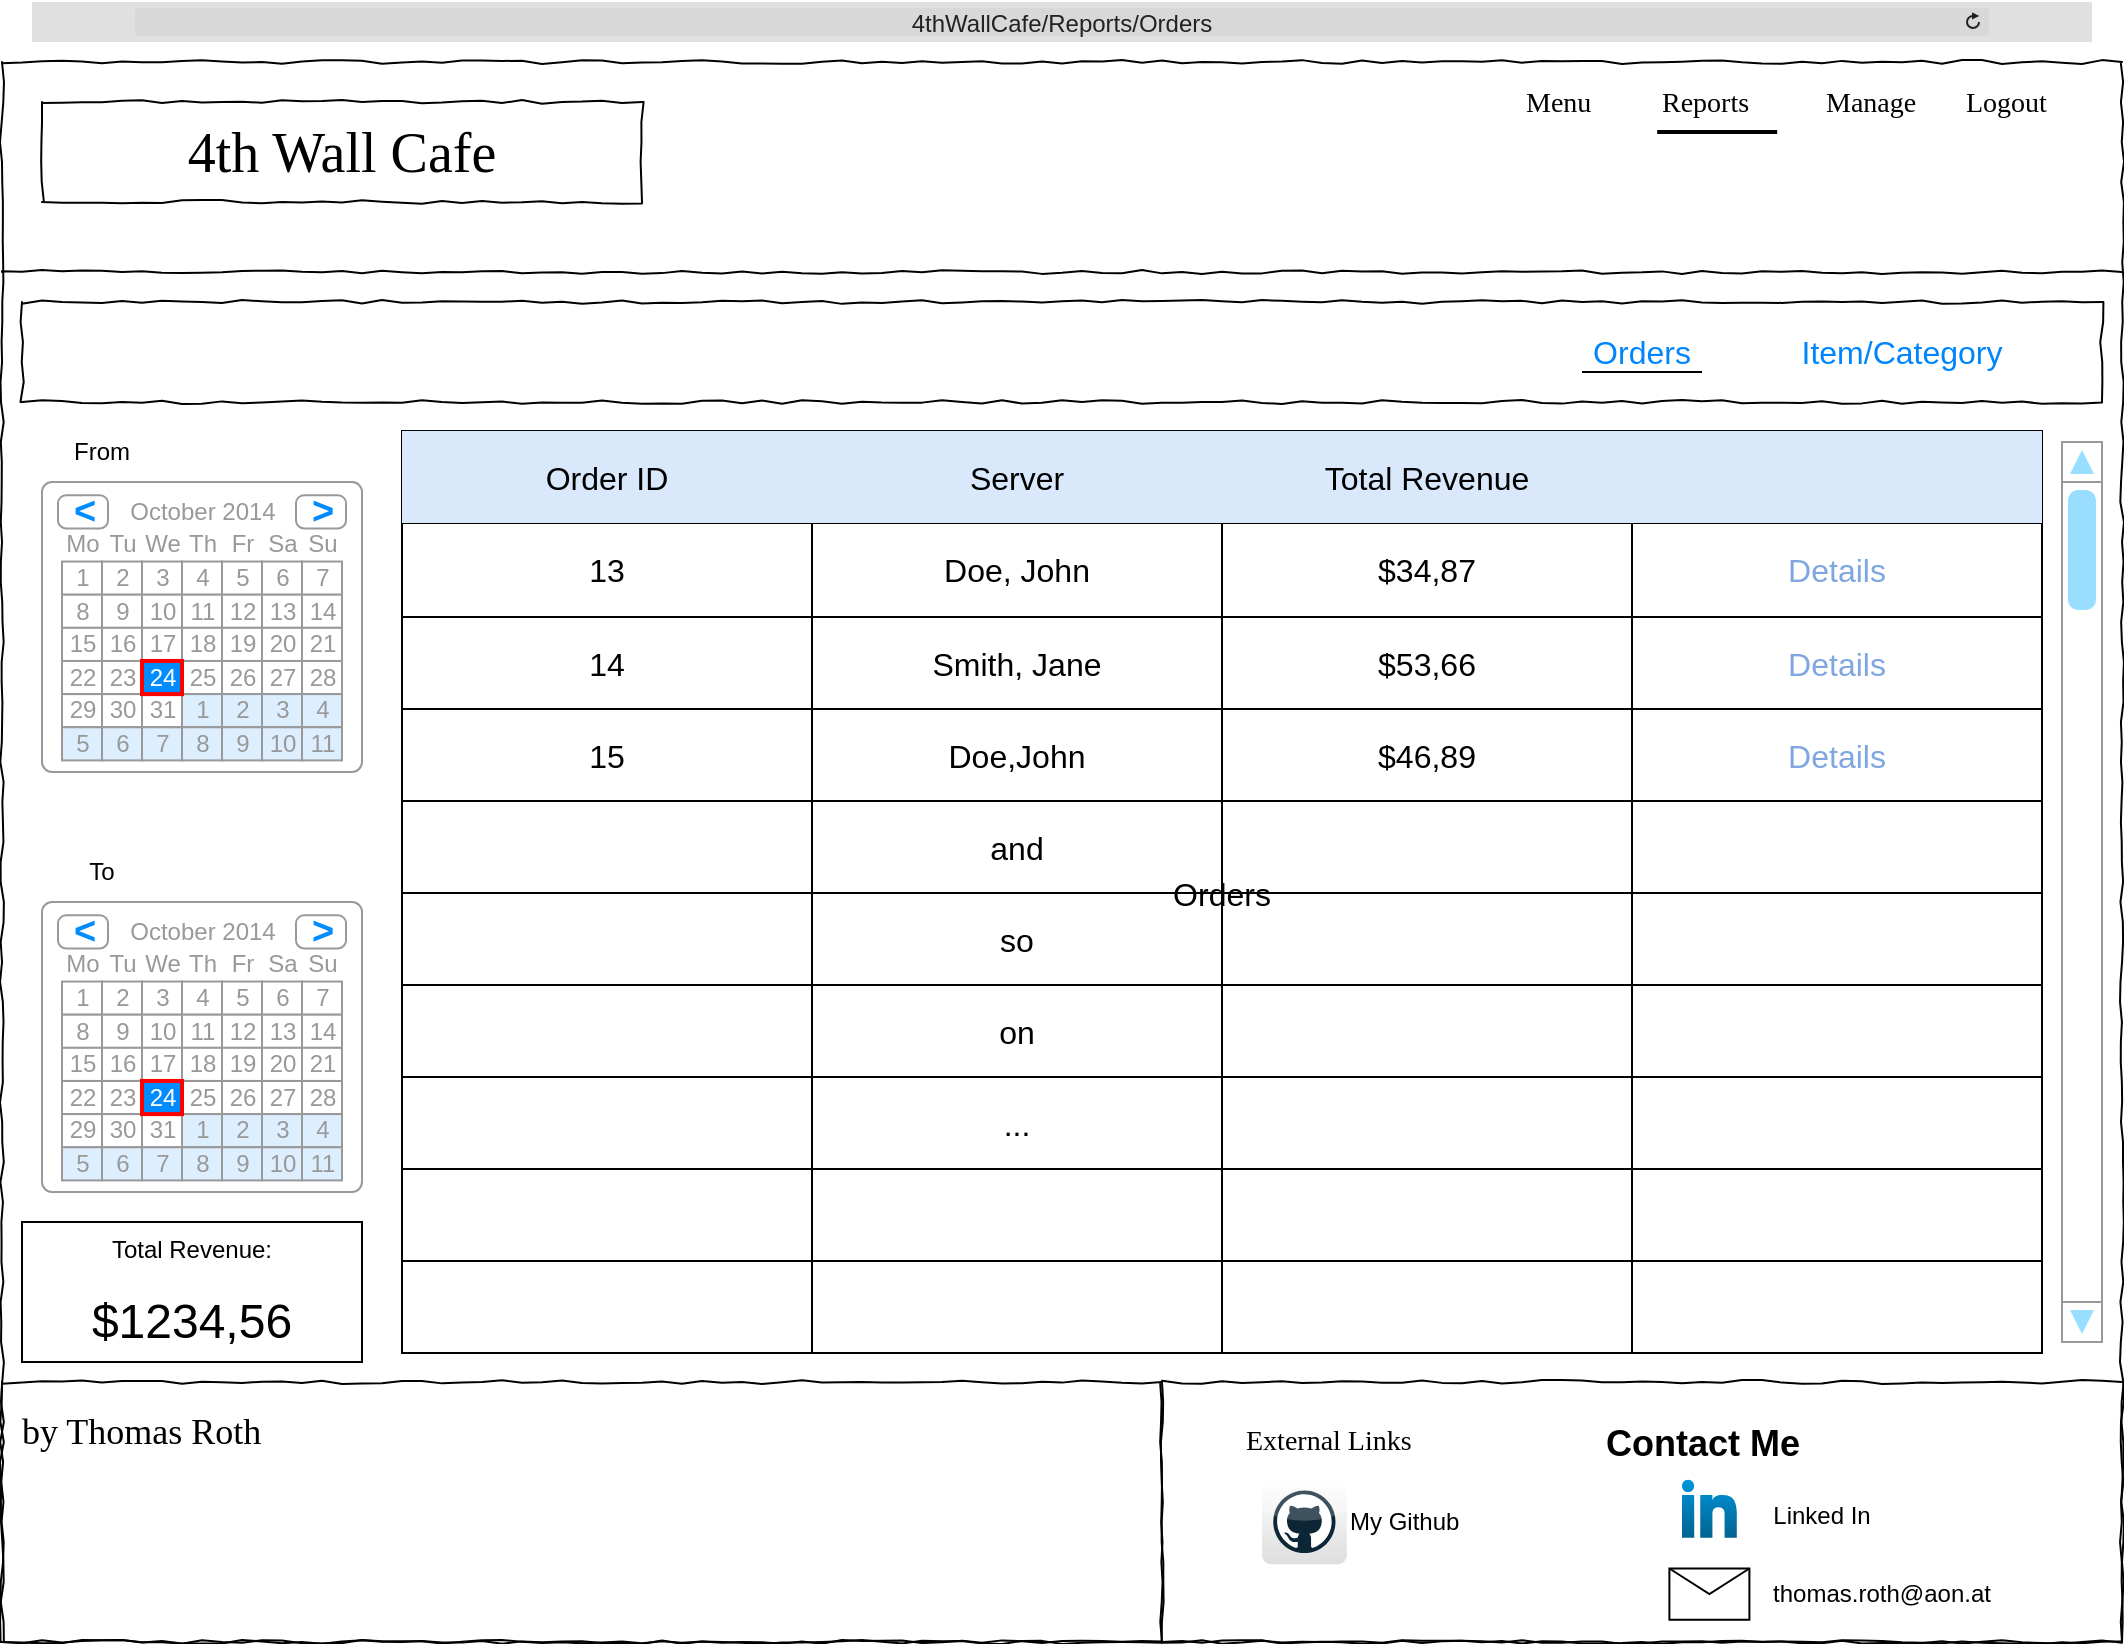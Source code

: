 <mxfile version="25.0.1">
  <diagram name="Page-1" id="03018318-947c-dd8e-b7a3-06fadd420f32">
    <mxGraphModel dx="2795" dy="1048" grid="1" gridSize="10" guides="1" tooltips="1" connect="1" arrows="1" fold="1" page="1" pageScale="1" pageWidth="1100" pageHeight="850" background="none" math="0" shadow="0">
      <root>
        <mxCell id="0" />
        <mxCell id="1" parent="0" />
        <mxCell id="677b7b8949515195-1" value="" style="whiteSpace=wrap;html=1;rounded=0;shadow=0;labelBackgroundColor=none;strokeColor=#000000;strokeWidth=1;fillColor=none;fontFamily=Verdana;fontSize=12;fontColor=#000000;align=center;comic=1;" parent="1" vertex="1">
          <mxGeometry x="20" y="40" width="1060" height="790" as="geometry" />
        </mxCell>
        <mxCell id="677b7b8949515195-2" value="4th Wall Cafe" style="whiteSpace=wrap;html=1;rounded=0;shadow=0;labelBackgroundColor=none;strokeWidth=1;fontFamily=Verdana;fontSize=28;align=center;comic=1;" parent="1" vertex="1">
          <mxGeometry x="40" y="60" width="300" height="50" as="geometry" />
        </mxCell>
        <mxCell id="677b7b8949515195-4" value="Menu" style="text;html=1;points=[];align=left;verticalAlign=top;spacingTop=-4;fontSize=14;fontFamily=Verdana" parent="1" vertex="1">
          <mxGeometry x="780" y="50" width="60" height="20" as="geometry" />
        </mxCell>
        <mxCell id="677b7b8949515195-5" value="Reports" style="text;html=1;points=[];align=left;verticalAlign=top;spacingTop=-4;fontSize=14;fontFamily=Verdana" parent="1" vertex="1">
          <mxGeometry x="847.6" y="50" width="60" height="20" as="geometry" />
        </mxCell>
        <mxCell id="677b7b8949515195-6" value="Manage" style="text;html=1;points=[];align=left;verticalAlign=top;spacingTop=-4;fontSize=14;fontFamily=Verdana" parent="1" vertex="1">
          <mxGeometry x="930" y="50" width="60" height="20" as="geometry" />
        </mxCell>
        <mxCell id="677b7b8949515195-7" value="Logout" style="text;html=1;points=[];align=left;verticalAlign=top;spacingTop=-4;fontSize=14;fontFamily=Verdana" parent="1" vertex="1">
          <mxGeometry x="1000" y="50" width="60" height="20" as="geometry" />
        </mxCell>
        <mxCell id="677b7b8949515195-9" value="" style="line;strokeWidth=1;html=1;rounded=0;shadow=0;labelBackgroundColor=none;fillColor=none;fontFamily=Verdana;fontSize=14;fontColor=#000000;align=center;comic=1;" parent="1" vertex="1">
          <mxGeometry x="20" y="140" width="1060" height="10" as="geometry" />
        </mxCell>
        <mxCell id="677b7b8949515195-10" value="" style="whiteSpace=wrap;html=1;rounded=0;shadow=0;labelBackgroundColor=none;strokeWidth=1;fillColor=none;fontFamily=Verdana;fontSize=12;align=center;comic=1;" parent="1" vertex="1">
          <mxGeometry x="30" y="160" width="1040" height="50" as="geometry" />
        </mxCell>
        <mxCell id="677b7b8949515195-15" value="&lt;div style=&quot;&quot;&gt;&lt;font style=&quot;font-size: 18px;&quot;&gt;by Thomas Roth&lt;/font&gt;&lt;/div&gt;" style="whiteSpace=wrap;html=1;rounded=0;shadow=0;labelBackgroundColor=none;strokeWidth=1;fillColor=none;fontFamily=Verdana;fontSize=12;align=left;verticalAlign=top;spacing=10;comic=1;" parent="1" vertex="1">
          <mxGeometry x="20" y="700" width="580" height="130" as="geometry" />
        </mxCell>
        <mxCell id="677b7b8949515195-26" value="" style="whiteSpace=wrap;html=1;rounded=0;shadow=0;labelBackgroundColor=none;strokeWidth=1;fillColor=none;fontFamily=Verdana;fontSize=12;align=center;comic=1;" parent="1" vertex="1">
          <mxGeometry x="600" y="700" width="480" height="130" as="geometry" />
        </mxCell>
        <mxCell id="677b7b8949515195-42" value="External Links" style="text;html=1;points=[];align=left;verticalAlign=top;spacingTop=-4;fontSize=14;fontFamily=Verdana" parent="1" vertex="1">
          <mxGeometry x="640" y="718.68" width="170" height="20" as="geometry" />
        </mxCell>
        <mxCell id="xNktOV-b6tnxYs5pCYwV-17" value="" style="dashed=0;outlineConnect=0;html=1;align=center;labelPosition=center;verticalLabelPosition=bottom;verticalAlign=top;shape=mxgraph.webicons.github;gradientColor=#DFDEDE" parent="1" vertex="1">
          <mxGeometry x="650" y="748.68" width="42.4" height="42.4" as="geometry" />
        </mxCell>
        <mxCell id="xNktOV-b6tnxYs5pCYwV-18" value="" style="dashed=0;outlineConnect=0;html=1;align=center;labelPosition=center;verticalLabelPosition=bottom;verticalAlign=top;shape=mxgraph.weblogos.linkedin;fillColor=#0095DB;gradientColor=#006391" parent="1" vertex="1">
          <mxGeometry x="860" y="748.91" width="27.4" height="28.93" as="geometry" />
        </mxCell>
        <mxCell id="xNktOV-b6tnxYs5pCYwV-19" value="My Github" style="text;html=1;align=left;verticalAlign=middle;whiteSpace=wrap;rounded=0;" parent="1" vertex="1">
          <mxGeometry x="692.4" y="754.88" width="60" height="30" as="geometry" />
        </mxCell>
        <mxCell id="xNktOV-b6tnxYs5pCYwV-20" value="&lt;font style=&quot;font-size: 18px;&quot;&gt;Contact Me&lt;/font&gt;" style="text;strokeColor=none;fillColor=none;html=1;fontSize=24;fontStyle=1;verticalAlign=middle;align=center;" parent="1" vertex="1">
          <mxGeometry x="820" y="708.91" width="100" height="40" as="geometry" />
        </mxCell>
        <mxCell id="xNktOV-b6tnxYs5pCYwV-22" value="" style="shape=message;html=1;html=1;outlineConnect=0;labelPosition=center;verticalLabelPosition=bottom;align=center;verticalAlign=top;" parent="1" vertex="1">
          <mxGeometry x="853.7" y="793.25" width="40" height="25.66" as="geometry" />
        </mxCell>
        <mxCell id="xNktOV-b6tnxYs5pCYwV-23" value="Linked In" style="text;html=1;align=center;verticalAlign=middle;whiteSpace=wrap;rounded=0;" parent="1" vertex="1">
          <mxGeometry x="900" y="752.17" width="60" height="30" as="geometry" />
        </mxCell>
        <mxCell id="xNktOV-b6tnxYs5pCYwV-24" value="thomas.roth@aon.at" style="text;html=1;align=center;verticalAlign=middle;whiteSpace=wrap;rounded=0;" parent="1" vertex="1">
          <mxGeometry x="930" y="791.08" width="60" height="30" as="geometry" />
        </mxCell>
        <mxCell id="z-67hpvK6l74vBA2kNS7-2" value="" style="line;strokeWidth=2;html=1;" parent="1" vertex="1">
          <mxGeometry x="847.6" y="70" width="60" height="10" as="geometry" />
        </mxCell>
        <mxCell id="Wy0h9nK7tvIYCn-riC21-1" value="" style="strokeWidth=1;shadow=0;dashed=0;align=center;html=1;shape=mxgraph.mockup.forms.rrect;rSize=5;strokeColor=#999999;fillColor=#ffffff;" parent="1" vertex="1">
          <mxGeometry x="40" y="250" width="160" height="145" as="geometry" />
        </mxCell>
        <mxCell id="Wy0h9nK7tvIYCn-riC21-2" value="October 2014" style="strokeWidth=1;shadow=0;dashed=0;align=center;html=1;shape=mxgraph.mockup.forms.anchor;fontColor=#999999;" parent="Wy0h9nK7tvIYCn-riC21-1" vertex="1">
          <mxGeometry x="30" y="6.629" width="100" height="16.571" as="geometry" />
        </mxCell>
        <mxCell id="Wy0h9nK7tvIYCn-riC21-3" value="&lt;" style="strokeWidth=1;shadow=0;dashed=0;align=center;html=1;shape=mxgraph.mockup.forms.rrect;rSize=4;strokeColor=#999999;fontColor=#008cff;fontSize=19;fontStyle=1;" parent="Wy0h9nK7tvIYCn-riC21-1" vertex="1">
          <mxGeometry x="8" y="6.629" width="25" height="16.571" as="geometry" />
        </mxCell>
        <mxCell id="Wy0h9nK7tvIYCn-riC21-4" value="&gt;" style="strokeWidth=1;shadow=0;dashed=0;align=center;html=1;shape=mxgraph.mockup.forms.rrect;rSize=4;strokeColor=#999999;fontColor=#008cff;fontSize=19;fontStyle=1;" parent="Wy0h9nK7tvIYCn-riC21-1" vertex="1">
          <mxGeometry x="127" y="6.629" width="25" height="16.571" as="geometry" />
        </mxCell>
        <mxCell id="Wy0h9nK7tvIYCn-riC21-5" value="Mo" style="strokeWidth=1;shadow=0;dashed=0;align=center;html=1;shape=mxgraph.mockup.forms.anchor;fontColor=#999999;" parent="Wy0h9nK7tvIYCn-riC21-1" vertex="1">
          <mxGeometry x="10" y="23.2" width="20" height="16.571" as="geometry" />
        </mxCell>
        <mxCell id="Wy0h9nK7tvIYCn-riC21-6" value="Tu" style="strokeWidth=1;shadow=0;dashed=0;align=center;html=1;shape=mxgraph.mockup.forms.anchor;fontColor=#999999;" parent="Wy0h9nK7tvIYCn-riC21-1" vertex="1">
          <mxGeometry x="30" y="23.2" width="20" height="16.571" as="geometry" />
        </mxCell>
        <mxCell id="Wy0h9nK7tvIYCn-riC21-7" value="We" style="strokeWidth=1;shadow=0;dashed=0;align=center;html=1;shape=mxgraph.mockup.forms.anchor;fontColor=#999999;" parent="Wy0h9nK7tvIYCn-riC21-1" vertex="1">
          <mxGeometry x="50" y="23.2" width="20" height="16.571" as="geometry" />
        </mxCell>
        <mxCell id="Wy0h9nK7tvIYCn-riC21-8" value="Th" style="strokeWidth=1;shadow=0;dashed=0;align=center;html=1;shape=mxgraph.mockup.forms.anchor;fontColor=#999999;" parent="Wy0h9nK7tvIYCn-riC21-1" vertex="1">
          <mxGeometry x="70" y="23.2" width="20" height="16.571" as="geometry" />
        </mxCell>
        <mxCell id="Wy0h9nK7tvIYCn-riC21-9" value="Fr" style="strokeWidth=1;shadow=0;dashed=0;align=center;html=1;shape=mxgraph.mockup.forms.anchor;fontColor=#999999;" parent="Wy0h9nK7tvIYCn-riC21-1" vertex="1">
          <mxGeometry x="90" y="23.2" width="20" height="16.571" as="geometry" />
        </mxCell>
        <mxCell id="Wy0h9nK7tvIYCn-riC21-10" value="Sa" style="strokeWidth=1;shadow=0;dashed=0;align=center;html=1;shape=mxgraph.mockup.forms.anchor;fontColor=#999999;" parent="Wy0h9nK7tvIYCn-riC21-1" vertex="1">
          <mxGeometry x="110" y="23.2" width="20" height="16.571" as="geometry" />
        </mxCell>
        <mxCell id="Wy0h9nK7tvIYCn-riC21-11" value="Su" style="strokeWidth=1;shadow=0;dashed=0;align=center;html=1;shape=mxgraph.mockup.forms.anchor;fontColor=#999999;" parent="Wy0h9nK7tvIYCn-riC21-1" vertex="1">
          <mxGeometry x="130" y="23.2" width="20" height="16.571" as="geometry" />
        </mxCell>
        <mxCell id="Wy0h9nK7tvIYCn-riC21-12" value="1" style="strokeWidth=1;shadow=0;dashed=0;align=center;html=1;shape=mxgraph.mockup.forms.rrect;rSize=0;strokeColor=#999999;fontColor=#999999;" parent="Wy0h9nK7tvIYCn-riC21-1" vertex="1">
          <mxGeometry x="10" y="39.771" width="20" height="16.571" as="geometry" />
        </mxCell>
        <mxCell id="Wy0h9nK7tvIYCn-riC21-13" value="2" style="strokeWidth=1;shadow=0;dashed=0;align=center;html=1;shape=mxgraph.mockup.forms.rrect;rSize=0;strokeColor=#999999;fontColor=#999999;" parent="Wy0h9nK7tvIYCn-riC21-1" vertex="1">
          <mxGeometry x="30" y="39.771" width="20" height="16.571" as="geometry" />
        </mxCell>
        <mxCell id="Wy0h9nK7tvIYCn-riC21-14" value="3" style="strokeWidth=1;shadow=0;dashed=0;align=center;html=1;shape=mxgraph.mockup.forms.rrect;rSize=0;strokeColor=#999999;fontColor=#999999;" parent="Wy0h9nK7tvIYCn-riC21-1" vertex="1">
          <mxGeometry x="50" y="39.771" width="20" height="16.571" as="geometry" />
        </mxCell>
        <mxCell id="Wy0h9nK7tvIYCn-riC21-15" value="4" style="strokeWidth=1;shadow=0;dashed=0;align=center;html=1;shape=mxgraph.mockup.forms.rrect;rSize=0;strokeColor=#999999;fontColor=#999999;" parent="Wy0h9nK7tvIYCn-riC21-1" vertex="1">
          <mxGeometry x="70" y="39.771" width="20" height="16.571" as="geometry" />
        </mxCell>
        <mxCell id="Wy0h9nK7tvIYCn-riC21-16" value="5" style="strokeWidth=1;shadow=0;dashed=0;align=center;html=1;shape=mxgraph.mockup.forms.rrect;rSize=0;strokeColor=#999999;fontColor=#999999;" parent="Wy0h9nK7tvIYCn-riC21-1" vertex="1">
          <mxGeometry x="90" y="39.771" width="20" height="16.571" as="geometry" />
        </mxCell>
        <mxCell id="Wy0h9nK7tvIYCn-riC21-17" value="6" style="strokeWidth=1;shadow=0;dashed=0;align=center;html=1;shape=mxgraph.mockup.forms.rrect;rSize=0;strokeColor=#999999;fontColor=#999999;" parent="Wy0h9nK7tvIYCn-riC21-1" vertex="1">
          <mxGeometry x="110" y="39.771" width="20" height="16.571" as="geometry" />
        </mxCell>
        <mxCell id="Wy0h9nK7tvIYCn-riC21-18" value="7" style="strokeWidth=1;shadow=0;dashed=0;align=center;html=1;shape=mxgraph.mockup.forms.rrect;rSize=0;strokeColor=#999999;fontColor=#999999;" parent="Wy0h9nK7tvIYCn-riC21-1" vertex="1">
          <mxGeometry x="130" y="39.771" width="20" height="16.571" as="geometry" />
        </mxCell>
        <mxCell id="Wy0h9nK7tvIYCn-riC21-19" value="8" style="strokeWidth=1;shadow=0;dashed=0;align=center;html=1;shape=mxgraph.mockup.forms.rrect;rSize=0;strokeColor=#999999;fontColor=#999999;" parent="Wy0h9nK7tvIYCn-riC21-1" vertex="1">
          <mxGeometry x="10" y="56.343" width="20" height="16.571" as="geometry" />
        </mxCell>
        <mxCell id="Wy0h9nK7tvIYCn-riC21-20" value="9" style="strokeWidth=1;shadow=0;dashed=0;align=center;html=1;shape=mxgraph.mockup.forms.rrect;rSize=0;strokeColor=#999999;fontColor=#999999;" parent="Wy0h9nK7tvIYCn-riC21-1" vertex="1">
          <mxGeometry x="30" y="56.343" width="20" height="16.571" as="geometry" />
        </mxCell>
        <mxCell id="Wy0h9nK7tvIYCn-riC21-21" value="10" style="strokeWidth=1;shadow=0;dashed=0;align=center;html=1;shape=mxgraph.mockup.forms.rrect;rSize=0;strokeColor=#999999;fontColor=#999999;" parent="Wy0h9nK7tvIYCn-riC21-1" vertex="1">
          <mxGeometry x="50" y="56.343" width="20" height="16.571" as="geometry" />
        </mxCell>
        <mxCell id="Wy0h9nK7tvIYCn-riC21-22" value="11" style="strokeWidth=1;shadow=0;dashed=0;align=center;html=1;shape=mxgraph.mockup.forms.rrect;rSize=0;strokeColor=#999999;fontColor=#999999;" parent="Wy0h9nK7tvIYCn-riC21-1" vertex="1">
          <mxGeometry x="70" y="56.343" width="20" height="16.571" as="geometry" />
        </mxCell>
        <mxCell id="Wy0h9nK7tvIYCn-riC21-23" value="12" style="strokeWidth=1;shadow=0;dashed=0;align=center;html=1;shape=mxgraph.mockup.forms.rrect;rSize=0;strokeColor=#999999;fontColor=#999999;" parent="Wy0h9nK7tvIYCn-riC21-1" vertex="1">
          <mxGeometry x="90" y="56.343" width="20" height="16.571" as="geometry" />
        </mxCell>
        <mxCell id="Wy0h9nK7tvIYCn-riC21-24" value="13" style="strokeWidth=1;shadow=0;dashed=0;align=center;html=1;shape=mxgraph.mockup.forms.rrect;rSize=0;strokeColor=#999999;fontColor=#999999;" parent="Wy0h9nK7tvIYCn-riC21-1" vertex="1">
          <mxGeometry x="110" y="56.343" width="20" height="16.571" as="geometry" />
        </mxCell>
        <mxCell id="Wy0h9nK7tvIYCn-riC21-25" value="14" style="strokeWidth=1;shadow=0;dashed=0;align=center;html=1;shape=mxgraph.mockup.forms.rrect;rSize=0;strokeColor=#999999;fontColor=#999999;" parent="Wy0h9nK7tvIYCn-riC21-1" vertex="1">
          <mxGeometry x="130" y="56.343" width="20" height="16.571" as="geometry" />
        </mxCell>
        <mxCell id="Wy0h9nK7tvIYCn-riC21-26" value="15" style="strokeWidth=1;shadow=0;dashed=0;align=center;html=1;shape=mxgraph.mockup.forms.rrect;rSize=0;strokeColor=#999999;fontColor=#999999;" parent="Wy0h9nK7tvIYCn-riC21-1" vertex="1">
          <mxGeometry x="10" y="72.914" width="20" height="16.571" as="geometry" />
        </mxCell>
        <mxCell id="Wy0h9nK7tvIYCn-riC21-27" value="16" style="strokeWidth=1;shadow=0;dashed=0;align=center;html=1;shape=mxgraph.mockup.forms.rrect;rSize=0;strokeColor=#999999;fontColor=#999999;" parent="Wy0h9nK7tvIYCn-riC21-1" vertex="1">
          <mxGeometry x="30" y="72.914" width="20" height="16.571" as="geometry" />
        </mxCell>
        <mxCell id="Wy0h9nK7tvIYCn-riC21-28" value="17" style="strokeWidth=1;shadow=0;dashed=0;align=center;html=1;shape=mxgraph.mockup.forms.rrect;rSize=0;strokeColor=#999999;fontColor=#999999;" parent="Wy0h9nK7tvIYCn-riC21-1" vertex="1">
          <mxGeometry x="50" y="72.914" width="20" height="16.571" as="geometry" />
        </mxCell>
        <mxCell id="Wy0h9nK7tvIYCn-riC21-29" value="18" style="strokeWidth=1;shadow=0;dashed=0;align=center;html=1;shape=mxgraph.mockup.forms.rrect;rSize=0;strokeColor=#999999;fontColor=#999999;" parent="Wy0h9nK7tvIYCn-riC21-1" vertex="1">
          <mxGeometry x="70" y="72.914" width="20" height="16.571" as="geometry" />
        </mxCell>
        <mxCell id="Wy0h9nK7tvIYCn-riC21-30" value="19" style="strokeWidth=1;shadow=0;dashed=0;align=center;html=1;shape=mxgraph.mockup.forms.rrect;rSize=0;strokeColor=#999999;fontColor=#999999;" parent="Wy0h9nK7tvIYCn-riC21-1" vertex="1">
          <mxGeometry x="90" y="72.914" width="20" height="16.571" as="geometry" />
        </mxCell>
        <mxCell id="Wy0h9nK7tvIYCn-riC21-31" value="20" style="strokeWidth=1;shadow=0;dashed=0;align=center;html=1;shape=mxgraph.mockup.forms.rrect;rSize=0;strokeColor=#999999;fontColor=#999999;" parent="Wy0h9nK7tvIYCn-riC21-1" vertex="1">
          <mxGeometry x="110" y="72.914" width="20" height="16.571" as="geometry" />
        </mxCell>
        <mxCell id="Wy0h9nK7tvIYCn-riC21-32" value="21" style="strokeWidth=1;shadow=0;dashed=0;align=center;html=1;shape=mxgraph.mockup.forms.rrect;rSize=0;strokeColor=#999999;fontColor=#999999;" parent="Wy0h9nK7tvIYCn-riC21-1" vertex="1">
          <mxGeometry x="130" y="72.914" width="20" height="16.571" as="geometry" />
        </mxCell>
        <mxCell id="Wy0h9nK7tvIYCn-riC21-33" value="22" style="strokeWidth=1;shadow=0;dashed=0;align=center;html=1;shape=mxgraph.mockup.forms.rrect;rSize=0;strokeColor=#999999;fontColor=#999999;" parent="Wy0h9nK7tvIYCn-riC21-1" vertex="1">
          <mxGeometry x="10" y="89.486" width="20" height="16.571" as="geometry" />
        </mxCell>
        <mxCell id="Wy0h9nK7tvIYCn-riC21-34" value="23" style="strokeWidth=1;shadow=0;dashed=0;align=center;html=1;shape=mxgraph.mockup.forms.rrect;rSize=0;strokeColor=#999999;fontColor=#999999;" parent="Wy0h9nK7tvIYCn-riC21-1" vertex="1">
          <mxGeometry x="30" y="89.486" width="20" height="16.571" as="geometry" />
        </mxCell>
        <mxCell id="Wy0h9nK7tvIYCn-riC21-35" value="25" style="strokeWidth=1;shadow=0;dashed=0;align=center;html=1;shape=mxgraph.mockup.forms.rrect;rSize=0;strokeColor=#999999;fontColor=#999999;" parent="Wy0h9nK7tvIYCn-riC21-1" vertex="1">
          <mxGeometry x="70" y="89.486" width="20" height="16.571" as="geometry" />
        </mxCell>
        <mxCell id="Wy0h9nK7tvIYCn-riC21-36" value="26" style="strokeWidth=1;shadow=0;dashed=0;align=center;html=1;shape=mxgraph.mockup.forms.rrect;rSize=0;strokeColor=#999999;fontColor=#999999;" parent="Wy0h9nK7tvIYCn-riC21-1" vertex="1">
          <mxGeometry x="90" y="89.486" width="20" height="16.571" as="geometry" />
        </mxCell>
        <mxCell id="Wy0h9nK7tvIYCn-riC21-37" value="27" style="strokeWidth=1;shadow=0;dashed=0;align=center;html=1;shape=mxgraph.mockup.forms.rrect;rSize=0;strokeColor=#999999;fontColor=#999999;" parent="Wy0h9nK7tvIYCn-riC21-1" vertex="1">
          <mxGeometry x="110" y="89.486" width="20" height="16.571" as="geometry" />
        </mxCell>
        <mxCell id="Wy0h9nK7tvIYCn-riC21-38" value="28" style="strokeWidth=1;shadow=0;dashed=0;align=center;html=1;shape=mxgraph.mockup.forms.rrect;rSize=0;strokeColor=#999999;fontColor=#999999;" parent="Wy0h9nK7tvIYCn-riC21-1" vertex="1">
          <mxGeometry x="130" y="89.486" width="20" height="16.571" as="geometry" />
        </mxCell>
        <mxCell id="Wy0h9nK7tvIYCn-riC21-39" value="29" style="strokeWidth=1;shadow=0;dashed=0;align=center;html=1;shape=mxgraph.mockup.forms.rrect;rSize=0;strokeColor=#999999;fontColor=#999999;" parent="Wy0h9nK7tvIYCn-riC21-1" vertex="1">
          <mxGeometry x="10" y="106.057" width="20" height="16.571" as="geometry" />
        </mxCell>
        <mxCell id="Wy0h9nK7tvIYCn-riC21-40" value="30" style="strokeWidth=1;shadow=0;dashed=0;align=center;html=1;shape=mxgraph.mockup.forms.rrect;rSize=0;strokeColor=#999999;fontColor=#999999;" parent="Wy0h9nK7tvIYCn-riC21-1" vertex="1">
          <mxGeometry x="30" y="106.057" width="20" height="16.571" as="geometry" />
        </mxCell>
        <mxCell id="Wy0h9nK7tvIYCn-riC21-41" value="31" style="strokeWidth=1;shadow=0;dashed=0;align=center;html=1;shape=mxgraph.mockup.forms.rrect;rSize=0;strokeColor=#999999;fontColor=#999999;" parent="Wy0h9nK7tvIYCn-riC21-1" vertex="1">
          <mxGeometry x="50" y="106.057" width="20" height="16.571" as="geometry" />
        </mxCell>
        <mxCell id="Wy0h9nK7tvIYCn-riC21-42" value="1" style="strokeWidth=1;shadow=0;dashed=0;align=center;html=1;shape=mxgraph.mockup.forms.rrect;rSize=0;strokeColor=#999999;fontColor=#999999;fillColor=#ddeeff;" parent="Wy0h9nK7tvIYCn-riC21-1" vertex="1">
          <mxGeometry x="70" y="106.057" width="20" height="16.571" as="geometry" />
        </mxCell>
        <mxCell id="Wy0h9nK7tvIYCn-riC21-43" value="2" style="strokeWidth=1;shadow=0;dashed=0;align=center;html=1;shape=mxgraph.mockup.forms.rrect;rSize=0;strokeColor=#999999;fontColor=#999999;fillColor=#ddeeff;" parent="Wy0h9nK7tvIYCn-riC21-1" vertex="1">
          <mxGeometry x="90" y="106.057" width="20" height="16.571" as="geometry" />
        </mxCell>
        <mxCell id="Wy0h9nK7tvIYCn-riC21-44" value="3" style="strokeWidth=1;shadow=0;dashed=0;align=center;html=1;shape=mxgraph.mockup.forms.rrect;rSize=0;strokeColor=#999999;fontColor=#999999;fillColor=#ddeeff;" parent="Wy0h9nK7tvIYCn-riC21-1" vertex="1">
          <mxGeometry x="110" y="106.057" width="20" height="16.571" as="geometry" />
        </mxCell>
        <mxCell id="Wy0h9nK7tvIYCn-riC21-45" value="4" style="strokeWidth=1;shadow=0;dashed=0;align=center;html=1;shape=mxgraph.mockup.forms.rrect;rSize=0;strokeColor=#999999;fontColor=#999999;fillColor=#ddeeff;" parent="Wy0h9nK7tvIYCn-riC21-1" vertex="1">
          <mxGeometry x="130" y="106.057" width="20" height="16.571" as="geometry" />
        </mxCell>
        <mxCell id="Wy0h9nK7tvIYCn-riC21-46" value="5" style="strokeWidth=1;shadow=0;dashed=0;align=center;html=1;shape=mxgraph.mockup.forms.rrect;rSize=0;strokeColor=#999999;fontColor=#999999;fillColor=#ddeeff;" parent="Wy0h9nK7tvIYCn-riC21-1" vertex="1">
          <mxGeometry x="10" y="122.629" width="20" height="16.571" as="geometry" />
        </mxCell>
        <mxCell id="Wy0h9nK7tvIYCn-riC21-47" value="6" style="strokeWidth=1;shadow=0;dashed=0;align=center;html=1;shape=mxgraph.mockup.forms.rrect;rSize=0;strokeColor=#999999;fontColor=#999999;fillColor=#ddeeff;" parent="Wy0h9nK7tvIYCn-riC21-1" vertex="1">
          <mxGeometry x="30" y="122.629" width="20" height="16.571" as="geometry" />
        </mxCell>
        <mxCell id="Wy0h9nK7tvIYCn-riC21-48" value="7" style="strokeWidth=1;shadow=0;dashed=0;align=center;html=1;shape=mxgraph.mockup.forms.rrect;rSize=0;strokeColor=#999999;fontColor=#999999;fillColor=#ddeeff;" parent="Wy0h9nK7tvIYCn-riC21-1" vertex="1">
          <mxGeometry x="50" y="122.629" width="20" height="16.571" as="geometry" />
        </mxCell>
        <mxCell id="Wy0h9nK7tvIYCn-riC21-49" value="8" style="strokeWidth=1;shadow=0;dashed=0;align=center;html=1;shape=mxgraph.mockup.forms.rrect;rSize=0;strokeColor=#999999;fontColor=#999999;fillColor=#ddeeff;" parent="Wy0h9nK7tvIYCn-riC21-1" vertex="1">
          <mxGeometry x="70" y="122.629" width="20" height="16.571" as="geometry" />
        </mxCell>
        <mxCell id="Wy0h9nK7tvIYCn-riC21-50" value="9" style="strokeWidth=1;shadow=0;dashed=0;align=center;html=1;shape=mxgraph.mockup.forms.rrect;rSize=0;strokeColor=#999999;fontColor=#999999;fillColor=#ddeeff;" parent="Wy0h9nK7tvIYCn-riC21-1" vertex="1">
          <mxGeometry x="90" y="122.629" width="20" height="16.571" as="geometry" />
        </mxCell>
        <mxCell id="Wy0h9nK7tvIYCn-riC21-51" value="10" style="strokeWidth=1;shadow=0;dashed=0;align=center;html=1;shape=mxgraph.mockup.forms.rrect;rSize=0;strokeColor=#999999;fontColor=#999999;fillColor=#ddeeff;" parent="Wy0h9nK7tvIYCn-riC21-1" vertex="1">
          <mxGeometry x="110" y="122.629" width="20" height="16.571" as="geometry" />
        </mxCell>
        <mxCell id="Wy0h9nK7tvIYCn-riC21-52" value="11" style="strokeWidth=1;shadow=0;dashed=0;align=center;html=1;shape=mxgraph.mockup.forms.rrect;rSize=0;strokeColor=#999999;fontColor=#999999;fillColor=#ddeeff;" parent="Wy0h9nK7tvIYCn-riC21-1" vertex="1">
          <mxGeometry x="130" y="122.629" width="20" height="16.571" as="geometry" />
        </mxCell>
        <mxCell id="Wy0h9nK7tvIYCn-riC21-53" value="24" style="strokeWidth=1;shadow=0;dashed=0;align=center;html=1;shape=mxgraph.mockup.forms.rrect;rSize=0;strokeColor=#ff0000;fontColor=#ffffff;strokeWidth=2;fillColor=#008cff;" parent="Wy0h9nK7tvIYCn-riC21-1" vertex="1">
          <mxGeometry x="50" y="89.486" width="20" height="16.571" as="geometry" />
        </mxCell>
        <mxCell id="Wy0h9nK7tvIYCn-riC21-54" value="Orders" style="shape=table;startSize=0;container=1;collapsible=0;childLayout=tableLayout;strokeColor=default;fontSize=16;" parent="1" vertex="1">
          <mxGeometry x="220" y="224.5" width="820" height="461" as="geometry" />
        </mxCell>
        <mxCell id="Wy0h9nK7tvIYCn-riC21-55" value="" style="shape=tableRow;horizontal=0;startSize=0;swimlaneHead=0;swimlaneBody=0;strokeColor=inherit;top=0;left=0;bottom=0;right=0;collapsible=0;dropTarget=0;fillColor=none;points=[[0,0.5],[1,0.5]];portConstraint=eastwest;fontSize=16;" parent="Wy0h9nK7tvIYCn-riC21-54" vertex="1">
          <mxGeometry width="820" height="46" as="geometry" />
        </mxCell>
        <mxCell id="Wy0h9nK7tvIYCn-riC21-56" value="Order ID" style="shape=partialRectangle;html=1;whiteSpace=wrap;connectable=0;strokeColor=#6c8ebf;overflow=hidden;fillColor=#dae8fc;top=0;left=0;bottom=0;right=0;pointerEvents=1;fontSize=16;" parent="Wy0h9nK7tvIYCn-riC21-55" vertex="1">
          <mxGeometry width="205" height="46" as="geometry">
            <mxRectangle width="205" height="46" as="alternateBounds" />
          </mxGeometry>
        </mxCell>
        <mxCell id="Wy0h9nK7tvIYCn-riC21-57" value="Server" style="shape=partialRectangle;html=1;whiteSpace=wrap;connectable=0;strokeColor=#6c8ebf;overflow=hidden;fillColor=#dae8fc;top=0;left=0;bottom=0;right=0;pointerEvents=1;fontSize=16;" parent="Wy0h9nK7tvIYCn-riC21-55" vertex="1">
          <mxGeometry x="205" width="205" height="46" as="geometry">
            <mxRectangle width="205" height="46" as="alternateBounds" />
          </mxGeometry>
        </mxCell>
        <mxCell id="Wy0h9nK7tvIYCn-riC21-58" value="Total Revenue" style="shape=partialRectangle;html=1;whiteSpace=wrap;connectable=0;strokeColor=#6c8ebf;overflow=hidden;fillColor=#dae8fc;top=0;left=0;bottom=0;right=0;pointerEvents=1;fontSize=16;" parent="Wy0h9nK7tvIYCn-riC21-55" vertex="1">
          <mxGeometry x="410" width="205" height="46" as="geometry">
            <mxRectangle width="205" height="46" as="alternateBounds" />
          </mxGeometry>
        </mxCell>
        <mxCell id="Wy0h9nK7tvIYCn-riC21-67" style="shape=partialRectangle;html=1;whiteSpace=wrap;connectable=0;strokeColor=#6c8ebf;overflow=hidden;fillColor=#dae8fc;top=0;left=0;bottom=0;right=0;pointerEvents=1;fontSize=16;" parent="Wy0h9nK7tvIYCn-riC21-55" vertex="1">
          <mxGeometry x="615" width="205" height="46" as="geometry">
            <mxRectangle width="205" height="46" as="alternateBounds" />
          </mxGeometry>
        </mxCell>
        <mxCell id="Wy0h9nK7tvIYCn-riC21-59" value="" style="shape=tableRow;horizontal=0;startSize=0;swimlaneHead=0;swimlaneBody=0;strokeColor=inherit;top=0;left=0;bottom=0;right=0;collapsible=0;dropTarget=0;fillColor=none;points=[[0,0.5],[1,0.5]];portConstraint=eastwest;fontSize=16;" parent="Wy0h9nK7tvIYCn-riC21-54" vertex="1">
          <mxGeometry y="46" width="820" height="47" as="geometry" />
        </mxCell>
        <mxCell id="Wy0h9nK7tvIYCn-riC21-60" value="13" style="shape=partialRectangle;html=1;whiteSpace=wrap;connectable=0;strokeColor=inherit;overflow=hidden;fillColor=none;top=0;left=0;bottom=0;right=0;pointerEvents=1;fontSize=16;" parent="Wy0h9nK7tvIYCn-riC21-59" vertex="1">
          <mxGeometry width="205" height="47" as="geometry">
            <mxRectangle width="205" height="47" as="alternateBounds" />
          </mxGeometry>
        </mxCell>
        <mxCell id="Wy0h9nK7tvIYCn-riC21-61" value="Doe, John" style="shape=partialRectangle;html=1;whiteSpace=wrap;connectable=0;strokeColor=inherit;overflow=hidden;fillColor=none;top=0;left=0;bottom=0;right=0;pointerEvents=1;fontSize=16;" parent="Wy0h9nK7tvIYCn-riC21-59" vertex="1">
          <mxGeometry x="205" width="205" height="47" as="geometry">
            <mxRectangle width="205" height="47" as="alternateBounds" />
          </mxGeometry>
        </mxCell>
        <mxCell id="Wy0h9nK7tvIYCn-riC21-62" value="$34,87" style="shape=partialRectangle;html=1;whiteSpace=wrap;connectable=0;strokeColor=inherit;overflow=hidden;fillColor=none;top=0;left=0;bottom=0;right=0;pointerEvents=1;fontSize=16;" parent="Wy0h9nK7tvIYCn-riC21-59" vertex="1">
          <mxGeometry x="410" width="205" height="47" as="geometry">
            <mxRectangle width="205" height="47" as="alternateBounds" />
          </mxGeometry>
        </mxCell>
        <mxCell id="Wy0h9nK7tvIYCn-riC21-68" value="&lt;font color=&quot;#7ea6e0&quot;&gt;Details&lt;/font&gt;" style="shape=partialRectangle;html=1;whiteSpace=wrap;connectable=0;strokeColor=inherit;overflow=hidden;fillColor=none;top=0;left=0;bottom=0;right=0;pointerEvents=1;fontSize=16;" parent="Wy0h9nK7tvIYCn-riC21-59" vertex="1">
          <mxGeometry x="615" width="205" height="47" as="geometry">
            <mxRectangle width="205" height="47" as="alternateBounds" />
          </mxGeometry>
        </mxCell>
        <mxCell id="Wy0h9nK7tvIYCn-riC21-63" value="" style="shape=tableRow;horizontal=0;startSize=0;swimlaneHead=0;swimlaneBody=0;strokeColor=inherit;top=0;left=0;bottom=0;right=0;collapsible=0;dropTarget=0;fillColor=none;points=[[0,0.5],[1,0.5]];portConstraint=eastwest;fontSize=16;" parent="Wy0h9nK7tvIYCn-riC21-54" vertex="1">
          <mxGeometry y="93" width="820" height="46" as="geometry" />
        </mxCell>
        <mxCell id="Wy0h9nK7tvIYCn-riC21-64" value="14" style="shape=partialRectangle;html=1;whiteSpace=wrap;connectable=0;strokeColor=inherit;overflow=hidden;fillColor=none;top=0;left=0;bottom=0;right=0;pointerEvents=1;fontSize=16;" parent="Wy0h9nK7tvIYCn-riC21-63" vertex="1">
          <mxGeometry width="205" height="46" as="geometry">
            <mxRectangle width="205" height="46" as="alternateBounds" />
          </mxGeometry>
        </mxCell>
        <mxCell id="Wy0h9nK7tvIYCn-riC21-65" value="Smith, Jane" style="shape=partialRectangle;html=1;whiteSpace=wrap;connectable=0;strokeColor=inherit;overflow=hidden;fillColor=none;top=0;left=0;bottom=0;right=0;pointerEvents=1;fontSize=16;" parent="Wy0h9nK7tvIYCn-riC21-63" vertex="1">
          <mxGeometry x="205" width="205" height="46" as="geometry">
            <mxRectangle width="205" height="46" as="alternateBounds" />
          </mxGeometry>
        </mxCell>
        <mxCell id="Wy0h9nK7tvIYCn-riC21-66" value="$53,66" style="shape=partialRectangle;html=1;whiteSpace=wrap;connectable=0;strokeColor=inherit;overflow=hidden;fillColor=none;top=0;left=0;bottom=0;right=0;pointerEvents=1;fontSize=16;" parent="Wy0h9nK7tvIYCn-riC21-63" vertex="1">
          <mxGeometry x="410" width="205" height="46" as="geometry">
            <mxRectangle width="205" height="46" as="alternateBounds" />
          </mxGeometry>
        </mxCell>
        <mxCell id="Wy0h9nK7tvIYCn-riC21-69" value="&lt;font color=&quot;#7ea6e0&quot;&gt;Details&lt;/font&gt;" style="shape=partialRectangle;html=1;whiteSpace=wrap;connectable=0;strokeColor=inherit;overflow=hidden;fillColor=none;top=0;left=0;bottom=0;right=0;pointerEvents=1;fontSize=16;" parent="Wy0h9nK7tvIYCn-riC21-63" vertex="1">
          <mxGeometry x="615" width="205" height="46" as="geometry">
            <mxRectangle width="205" height="46" as="alternateBounds" />
          </mxGeometry>
        </mxCell>
        <mxCell id="Wy0h9nK7tvIYCn-riC21-70" style="shape=tableRow;horizontal=0;startSize=0;swimlaneHead=0;swimlaneBody=0;strokeColor=inherit;top=0;left=0;bottom=0;right=0;collapsible=0;dropTarget=0;fillColor=none;points=[[0,0.5],[1,0.5]];portConstraint=eastwest;fontSize=16;" parent="Wy0h9nK7tvIYCn-riC21-54" vertex="1">
          <mxGeometry y="139" width="820" height="46" as="geometry" />
        </mxCell>
        <mxCell id="Wy0h9nK7tvIYCn-riC21-71" value="15" style="shape=partialRectangle;html=1;whiteSpace=wrap;connectable=0;strokeColor=inherit;overflow=hidden;fillColor=none;top=0;left=0;bottom=0;right=0;pointerEvents=1;fontSize=16;" parent="Wy0h9nK7tvIYCn-riC21-70" vertex="1">
          <mxGeometry width="205" height="46" as="geometry">
            <mxRectangle width="205" height="46" as="alternateBounds" />
          </mxGeometry>
        </mxCell>
        <mxCell id="Wy0h9nK7tvIYCn-riC21-72" value="Doe,John" style="shape=partialRectangle;html=1;whiteSpace=wrap;connectable=0;strokeColor=inherit;overflow=hidden;fillColor=none;top=0;left=0;bottom=0;right=0;pointerEvents=1;fontSize=16;" parent="Wy0h9nK7tvIYCn-riC21-70" vertex="1">
          <mxGeometry x="205" width="205" height="46" as="geometry">
            <mxRectangle width="205" height="46" as="alternateBounds" />
          </mxGeometry>
        </mxCell>
        <mxCell id="Wy0h9nK7tvIYCn-riC21-73" value="$46,89" style="shape=partialRectangle;html=1;whiteSpace=wrap;connectable=0;strokeColor=inherit;overflow=hidden;fillColor=none;top=0;left=0;bottom=0;right=0;pointerEvents=1;fontSize=16;" parent="Wy0h9nK7tvIYCn-riC21-70" vertex="1">
          <mxGeometry x="410" width="205" height="46" as="geometry">
            <mxRectangle width="205" height="46" as="alternateBounds" />
          </mxGeometry>
        </mxCell>
        <mxCell id="Wy0h9nK7tvIYCn-riC21-74" value="&lt;font color=&quot;#7ea6e0&quot;&gt;Details&lt;/font&gt;" style="shape=partialRectangle;html=1;whiteSpace=wrap;connectable=0;strokeColor=inherit;overflow=hidden;fillColor=none;top=0;left=0;bottom=0;right=0;pointerEvents=1;fontSize=16;" parent="Wy0h9nK7tvIYCn-riC21-70" vertex="1">
          <mxGeometry x="615" width="205" height="46" as="geometry">
            <mxRectangle width="205" height="46" as="alternateBounds" />
          </mxGeometry>
        </mxCell>
        <mxCell id="Wy0h9nK7tvIYCn-riC21-75" style="shape=tableRow;horizontal=0;startSize=0;swimlaneHead=0;swimlaneBody=0;strokeColor=inherit;top=0;left=0;bottom=0;right=0;collapsible=0;dropTarget=0;fillColor=none;points=[[0,0.5],[1,0.5]];portConstraint=eastwest;fontSize=16;" parent="Wy0h9nK7tvIYCn-riC21-54" vertex="1">
          <mxGeometry y="185" width="820" height="46" as="geometry" />
        </mxCell>
        <mxCell id="Wy0h9nK7tvIYCn-riC21-76" style="shape=partialRectangle;html=1;whiteSpace=wrap;connectable=0;strokeColor=inherit;overflow=hidden;fillColor=none;top=0;left=0;bottom=0;right=0;pointerEvents=1;fontSize=16;" parent="Wy0h9nK7tvIYCn-riC21-75" vertex="1">
          <mxGeometry width="205" height="46" as="geometry">
            <mxRectangle width="205" height="46" as="alternateBounds" />
          </mxGeometry>
        </mxCell>
        <mxCell id="Wy0h9nK7tvIYCn-riC21-77" value="and" style="shape=partialRectangle;html=1;whiteSpace=wrap;connectable=0;strokeColor=inherit;overflow=hidden;fillColor=none;top=0;left=0;bottom=0;right=0;pointerEvents=1;fontSize=16;" parent="Wy0h9nK7tvIYCn-riC21-75" vertex="1">
          <mxGeometry x="205" width="205" height="46" as="geometry">
            <mxRectangle width="205" height="46" as="alternateBounds" />
          </mxGeometry>
        </mxCell>
        <mxCell id="Wy0h9nK7tvIYCn-riC21-78" style="shape=partialRectangle;html=1;whiteSpace=wrap;connectable=0;strokeColor=inherit;overflow=hidden;fillColor=none;top=0;left=0;bottom=0;right=0;pointerEvents=1;fontSize=16;" parent="Wy0h9nK7tvIYCn-riC21-75" vertex="1">
          <mxGeometry x="410" width="205" height="46" as="geometry">
            <mxRectangle width="205" height="46" as="alternateBounds" />
          </mxGeometry>
        </mxCell>
        <mxCell id="Wy0h9nK7tvIYCn-riC21-79" style="shape=partialRectangle;html=1;whiteSpace=wrap;connectable=0;strokeColor=inherit;overflow=hidden;fillColor=none;top=0;left=0;bottom=0;right=0;pointerEvents=1;fontSize=16;" parent="Wy0h9nK7tvIYCn-riC21-75" vertex="1">
          <mxGeometry x="615" width="205" height="46" as="geometry">
            <mxRectangle width="205" height="46" as="alternateBounds" />
          </mxGeometry>
        </mxCell>
        <mxCell id="Wy0h9nK7tvIYCn-riC21-80" style="shape=tableRow;horizontal=0;startSize=0;swimlaneHead=0;swimlaneBody=0;strokeColor=inherit;top=0;left=0;bottom=0;right=0;collapsible=0;dropTarget=0;fillColor=none;points=[[0,0.5],[1,0.5]];portConstraint=eastwest;fontSize=16;" parent="Wy0h9nK7tvIYCn-riC21-54" vertex="1">
          <mxGeometry y="231" width="820" height="46" as="geometry" />
        </mxCell>
        <mxCell id="Wy0h9nK7tvIYCn-riC21-81" style="shape=partialRectangle;html=1;whiteSpace=wrap;connectable=0;strokeColor=inherit;overflow=hidden;fillColor=none;top=0;left=0;bottom=0;right=0;pointerEvents=1;fontSize=16;" parent="Wy0h9nK7tvIYCn-riC21-80" vertex="1">
          <mxGeometry width="205" height="46" as="geometry">
            <mxRectangle width="205" height="46" as="alternateBounds" />
          </mxGeometry>
        </mxCell>
        <mxCell id="Wy0h9nK7tvIYCn-riC21-82" value="so" style="shape=partialRectangle;html=1;whiteSpace=wrap;connectable=0;strokeColor=inherit;overflow=hidden;fillColor=none;top=0;left=0;bottom=0;right=0;pointerEvents=1;fontSize=16;" parent="Wy0h9nK7tvIYCn-riC21-80" vertex="1">
          <mxGeometry x="205" width="205" height="46" as="geometry">
            <mxRectangle width="205" height="46" as="alternateBounds" />
          </mxGeometry>
        </mxCell>
        <mxCell id="Wy0h9nK7tvIYCn-riC21-83" style="shape=partialRectangle;html=1;whiteSpace=wrap;connectable=0;strokeColor=inherit;overflow=hidden;fillColor=none;top=0;left=0;bottom=0;right=0;pointerEvents=1;fontSize=16;" parent="Wy0h9nK7tvIYCn-riC21-80" vertex="1">
          <mxGeometry x="410" width="205" height="46" as="geometry">
            <mxRectangle width="205" height="46" as="alternateBounds" />
          </mxGeometry>
        </mxCell>
        <mxCell id="Wy0h9nK7tvIYCn-riC21-84" style="shape=partialRectangle;html=1;whiteSpace=wrap;connectable=0;strokeColor=inherit;overflow=hidden;fillColor=none;top=0;left=0;bottom=0;right=0;pointerEvents=1;fontSize=16;" parent="Wy0h9nK7tvIYCn-riC21-80" vertex="1">
          <mxGeometry x="615" width="205" height="46" as="geometry">
            <mxRectangle width="205" height="46" as="alternateBounds" />
          </mxGeometry>
        </mxCell>
        <mxCell id="Wy0h9nK7tvIYCn-riC21-85" style="shape=tableRow;horizontal=0;startSize=0;swimlaneHead=0;swimlaneBody=0;strokeColor=inherit;top=0;left=0;bottom=0;right=0;collapsible=0;dropTarget=0;fillColor=none;points=[[0,0.5],[1,0.5]];portConstraint=eastwest;fontSize=16;" parent="Wy0h9nK7tvIYCn-riC21-54" vertex="1">
          <mxGeometry y="277" width="820" height="46" as="geometry" />
        </mxCell>
        <mxCell id="Wy0h9nK7tvIYCn-riC21-86" style="shape=partialRectangle;html=1;whiteSpace=wrap;connectable=0;strokeColor=inherit;overflow=hidden;fillColor=none;top=0;left=0;bottom=0;right=0;pointerEvents=1;fontSize=16;" parent="Wy0h9nK7tvIYCn-riC21-85" vertex="1">
          <mxGeometry width="205" height="46" as="geometry">
            <mxRectangle width="205" height="46" as="alternateBounds" />
          </mxGeometry>
        </mxCell>
        <mxCell id="Wy0h9nK7tvIYCn-riC21-87" value="on" style="shape=partialRectangle;html=1;whiteSpace=wrap;connectable=0;strokeColor=inherit;overflow=hidden;fillColor=none;top=0;left=0;bottom=0;right=0;pointerEvents=1;fontSize=16;" parent="Wy0h9nK7tvIYCn-riC21-85" vertex="1">
          <mxGeometry x="205" width="205" height="46" as="geometry">
            <mxRectangle width="205" height="46" as="alternateBounds" />
          </mxGeometry>
        </mxCell>
        <mxCell id="Wy0h9nK7tvIYCn-riC21-88" style="shape=partialRectangle;html=1;whiteSpace=wrap;connectable=0;strokeColor=inherit;overflow=hidden;fillColor=none;top=0;left=0;bottom=0;right=0;pointerEvents=1;fontSize=16;" parent="Wy0h9nK7tvIYCn-riC21-85" vertex="1">
          <mxGeometry x="410" width="205" height="46" as="geometry">
            <mxRectangle width="205" height="46" as="alternateBounds" />
          </mxGeometry>
        </mxCell>
        <mxCell id="Wy0h9nK7tvIYCn-riC21-89" style="shape=partialRectangle;html=1;whiteSpace=wrap;connectable=0;strokeColor=inherit;overflow=hidden;fillColor=none;top=0;left=0;bottom=0;right=0;pointerEvents=1;fontSize=16;" parent="Wy0h9nK7tvIYCn-riC21-85" vertex="1">
          <mxGeometry x="615" width="205" height="46" as="geometry">
            <mxRectangle width="205" height="46" as="alternateBounds" />
          </mxGeometry>
        </mxCell>
        <mxCell id="Wy0h9nK7tvIYCn-riC21-90" style="shape=tableRow;horizontal=0;startSize=0;swimlaneHead=0;swimlaneBody=0;strokeColor=inherit;top=0;left=0;bottom=0;right=0;collapsible=0;dropTarget=0;fillColor=none;points=[[0,0.5],[1,0.5]];portConstraint=eastwest;fontSize=16;" parent="Wy0h9nK7tvIYCn-riC21-54" vertex="1">
          <mxGeometry y="323" width="820" height="46" as="geometry" />
        </mxCell>
        <mxCell id="Wy0h9nK7tvIYCn-riC21-91" style="shape=partialRectangle;html=1;whiteSpace=wrap;connectable=0;strokeColor=inherit;overflow=hidden;fillColor=none;top=0;left=0;bottom=0;right=0;pointerEvents=1;fontSize=16;" parent="Wy0h9nK7tvIYCn-riC21-90" vertex="1">
          <mxGeometry width="205" height="46" as="geometry">
            <mxRectangle width="205" height="46" as="alternateBounds" />
          </mxGeometry>
        </mxCell>
        <mxCell id="Wy0h9nK7tvIYCn-riC21-92" value="..." style="shape=partialRectangle;html=1;whiteSpace=wrap;connectable=0;strokeColor=inherit;overflow=hidden;fillColor=none;top=0;left=0;bottom=0;right=0;pointerEvents=1;fontSize=16;" parent="Wy0h9nK7tvIYCn-riC21-90" vertex="1">
          <mxGeometry x="205" width="205" height="46" as="geometry">
            <mxRectangle width="205" height="46" as="alternateBounds" />
          </mxGeometry>
        </mxCell>
        <mxCell id="Wy0h9nK7tvIYCn-riC21-93" style="shape=partialRectangle;html=1;whiteSpace=wrap;connectable=0;strokeColor=inherit;overflow=hidden;fillColor=none;top=0;left=0;bottom=0;right=0;pointerEvents=1;fontSize=16;" parent="Wy0h9nK7tvIYCn-riC21-90" vertex="1">
          <mxGeometry x="410" width="205" height="46" as="geometry">
            <mxRectangle width="205" height="46" as="alternateBounds" />
          </mxGeometry>
        </mxCell>
        <mxCell id="Wy0h9nK7tvIYCn-riC21-94" style="shape=partialRectangle;html=1;whiteSpace=wrap;connectable=0;strokeColor=inherit;overflow=hidden;fillColor=none;top=0;left=0;bottom=0;right=0;pointerEvents=1;fontSize=16;" parent="Wy0h9nK7tvIYCn-riC21-90" vertex="1">
          <mxGeometry x="615" width="205" height="46" as="geometry">
            <mxRectangle width="205" height="46" as="alternateBounds" />
          </mxGeometry>
        </mxCell>
        <mxCell id="Wy0h9nK7tvIYCn-riC21-95" style="shape=tableRow;horizontal=0;startSize=0;swimlaneHead=0;swimlaneBody=0;strokeColor=inherit;top=0;left=0;bottom=0;right=0;collapsible=0;dropTarget=0;fillColor=none;points=[[0,0.5],[1,0.5]];portConstraint=eastwest;fontSize=16;" parent="Wy0h9nK7tvIYCn-riC21-54" vertex="1">
          <mxGeometry y="369" width="820" height="46" as="geometry" />
        </mxCell>
        <mxCell id="Wy0h9nK7tvIYCn-riC21-96" style="shape=partialRectangle;html=1;whiteSpace=wrap;connectable=0;strokeColor=inherit;overflow=hidden;fillColor=none;top=0;left=0;bottom=0;right=0;pointerEvents=1;fontSize=16;" parent="Wy0h9nK7tvIYCn-riC21-95" vertex="1">
          <mxGeometry width="205" height="46" as="geometry">
            <mxRectangle width="205" height="46" as="alternateBounds" />
          </mxGeometry>
        </mxCell>
        <mxCell id="Wy0h9nK7tvIYCn-riC21-97" style="shape=partialRectangle;html=1;whiteSpace=wrap;connectable=0;strokeColor=inherit;overflow=hidden;fillColor=none;top=0;left=0;bottom=0;right=0;pointerEvents=1;fontSize=16;" parent="Wy0h9nK7tvIYCn-riC21-95" vertex="1">
          <mxGeometry x="205" width="205" height="46" as="geometry">
            <mxRectangle width="205" height="46" as="alternateBounds" />
          </mxGeometry>
        </mxCell>
        <mxCell id="Wy0h9nK7tvIYCn-riC21-98" style="shape=partialRectangle;html=1;whiteSpace=wrap;connectable=0;strokeColor=inherit;overflow=hidden;fillColor=none;top=0;left=0;bottom=0;right=0;pointerEvents=1;fontSize=16;" parent="Wy0h9nK7tvIYCn-riC21-95" vertex="1">
          <mxGeometry x="410" width="205" height="46" as="geometry">
            <mxRectangle width="205" height="46" as="alternateBounds" />
          </mxGeometry>
        </mxCell>
        <mxCell id="Wy0h9nK7tvIYCn-riC21-99" style="shape=partialRectangle;html=1;whiteSpace=wrap;connectable=0;strokeColor=inherit;overflow=hidden;fillColor=none;top=0;left=0;bottom=0;right=0;pointerEvents=1;fontSize=16;" parent="Wy0h9nK7tvIYCn-riC21-95" vertex="1">
          <mxGeometry x="615" width="205" height="46" as="geometry">
            <mxRectangle width="205" height="46" as="alternateBounds" />
          </mxGeometry>
        </mxCell>
        <mxCell id="Wy0h9nK7tvIYCn-riC21-100" style="shape=tableRow;horizontal=0;startSize=0;swimlaneHead=0;swimlaneBody=0;strokeColor=inherit;top=0;left=0;bottom=0;right=0;collapsible=0;dropTarget=0;fillColor=none;points=[[0,0.5],[1,0.5]];portConstraint=eastwest;fontSize=16;" parent="Wy0h9nK7tvIYCn-riC21-54" vertex="1">
          <mxGeometry y="415" width="820" height="46" as="geometry" />
        </mxCell>
        <mxCell id="Wy0h9nK7tvIYCn-riC21-101" style="shape=partialRectangle;html=1;whiteSpace=wrap;connectable=0;strokeColor=inherit;overflow=hidden;fillColor=none;top=0;left=0;bottom=0;right=0;pointerEvents=1;fontSize=16;" parent="Wy0h9nK7tvIYCn-riC21-100" vertex="1">
          <mxGeometry width="205" height="46" as="geometry">
            <mxRectangle width="205" height="46" as="alternateBounds" />
          </mxGeometry>
        </mxCell>
        <mxCell id="Wy0h9nK7tvIYCn-riC21-102" style="shape=partialRectangle;html=1;whiteSpace=wrap;connectable=0;strokeColor=inherit;overflow=hidden;fillColor=none;top=0;left=0;bottom=0;right=0;pointerEvents=1;fontSize=16;" parent="Wy0h9nK7tvIYCn-riC21-100" vertex="1">
          <mxGeometry x="205" width="205" height="46" as="geometry">
            <mxRectangle width="205" height="46" as="alternateBounds" />
          </mxGeometry>
        </mxCell>
        <mxCell id="Wy0h9nK7tvIYCn-riC21-103" style="shape=partialRectangle;html=1;whiteSpace=wrap;connectable=0;strokeColor=inherit;overflow=hidden;fillColor=none;top=0;left=0;bottom=0;right=0;pointerEvents=1;fontSize=16;" parent="Wy0h9nK7tvIYCn-riC21-100" vertex="1">
          <mxGeometry x="410" width="205" height="46" as="geometry">
            <mxRectangle width="205" height="46" as="alternateBounds" />
          </mxGeometry>
        </mxCell>
        <mxCell id="Wy0h9nK7tvIYCn-riC21-104" style="shape=partialRectangle;html=1;whiteSpace=wrap;connectable=0;strokeColor=inherit;overflow=hidden;fillColor=none;top=0;left=0;bottom=0;right=0;pointerEvents=1;fontSize=16;" parent="Wy0h9nK7tvIYCn-riC21-100" vertex="1">
          <mxGeometry x="615" width="205" height="46" as="geometry">
            <mxRectangle width="205" height="46" as="alternateBounds" />
          </mxGeometry>
        </mxCell>
        <mxCell id="Wy0h9nK7tvIYCn-riC21-105" value="" style="verticalLabelPosition=bottom;shadow=0;dashed=0;align=center;html=1;verticalAlign=top;strokeWidth=1;shape=mxgraph.mockup.navigation.scrollBar;strokeColor=#999999;barPos=98.857;fillColor2=#99ddff;strokeColor2=none;direction=north;" parent="1" vertex="1">
          <mxGeometry x="1050" y="230" width="20" height="450" as="geometry" />
        </mxCell>
        <mxCell id="Wy0h9nK7tvIYCn-riC21-108" value="Total Revenue:&lt;div&gt;&lt;br&gt;&lt;/div&gt;&lt;div&gt;&lt;font style=&quot;font-size: 24px;&quot;&gt;$1234,56&lt;/font&gt;&lt;/div&gt;" style="rounded=0;whiteSpace=wrap;html=1;" parent="1" vertex="1">
          <mxGeometry x="30" y="620" width="170" height="70" as="geometry" />
        </mxCell>
        <mxCell id="HEE8X-NlxO-QjpKQm_0w-2" value="" style="strokeWidth=1;shadow=0;dashed=0;align=center;html=1;shape=mxgraph.mockup.forms.rrect;rSize=5;strokeColor=#999999;fillColor=#ffffff;" vertex="1" parent="1">
          <mxGeometry x="40" y="460" width="160" height="145" as="geometry" />
        </mxCell>
        <mxCell id="HEE8X-NlxO-QjpKQm_0w-3" value="October 2014" style="strokeWidth=1;shadow=0;dashed=0;align=center;html=1;shape=mxgraph.mockup.forms.anchor;fontColor=#999999;" vertex="1" parent="HEE8X-NlxO-QjpKQm_0w-2">
          <mxGeometry x="30" y="6.629" width="100" height="16.571" as="geometry" />
        </mxCell>
        <mxCell id="HEE8X-NlxO-QjpKQm_0w-4" value="&lt;" style="strokeWidth=1;shadow=0;dashed=0;align=center;html=1;shape=mxgraph.mockup.forms.rrect;rSize=4;strokeColor=#999999;fontColor=#008cff;fontSize=19;fontStyle=1;" vertex="1" parent="HEE8X-NlxO-QjpKQm_0w-2">
          <mxGeometry x="8" y="6.629" width="25" height="16.571" as="geometry" />
        </mxCell>
        <mxCell id="HEE8X-NlxO-QjpKQm_0w-5" value="&gt;" style="strokeWidth=1;shadow=0;dashed=0;align=center;html=1;shape=mxgraph.mockup.forms.rrect;rSize=4;strokeColor=#999999;fontColor=#008cff;fontSize=19;fontStyle=1;" vertex="1" parent="HEE8X-NlxO-QjpKQm_0w-2">
          <mxGeometry x="127" y="6.629" width="25" height="16.571" as="geometry" />
        </mxCell>
        <mxCell id="HEE8X-NlxO-QjpKQm_0w-6" value="Mo" style="strokeWidth=1;shadow=0;dashed=0;align=center;html=1;shape=mxgraph.mockup.forms.anchor;fontColor=#999999;" vertex="1" parent="HEE8X-NlxO-QjpKQm_0w-2">
          <mxGeometry x="10" y="23.2" width="20" height="16.571" as="geometry" />
        </mxCell>
        <mxCell id="HEE8X-NlxO-QjpKQm_0w-7" value="Tu" style="strokeWidth=1;shadow=0;dashed=0;align=center;html=1;shape=mxgraph.mockup.forms.anchor;fontColor=#999999;" vertex="1" parent="HEE8X-NlxO-QjpKQm_0w-2">
          <mxGeometry x="30" y="23.2" width="20" height="16.571" as="geometry" />
        </mxCell>
        <mxCell id="HEE8X-NlxO-QjpKQm_0w-8" value="We" style="strokeWidth=1;shadow=0;dashed=0;align=center;html=1;shape=mxgraph.mockup.forms.anchor;fontColor=#999999;" vertex="1" parent="HEE8X-NlxO-QjpKQm_0w-2">
          <mxGeometry x="50" y="23.2" width="20" height="16.571" as="geometry" />
        </mxCell>
        <mxCell id="HEE8X-NlxO-QjpKQm_0w-9" value="Th" style="strokeWidth=1;shadow=0;dashed=0;align=center;html=1;shape=mxgraph.mockup.forms.anchor;fontColor=#999999;" vertex="1" parent="HEE8X-NlxO-QjpKQm_0w-2">
          <mxGeometry x="70" y="23.2" width="20" height="16.571" as="geometry" />
        </mxCell>
        <mxCell id="HEE8X-NlxO-QjpKQm_0w-10" value="Fr" style="strokeWidth=1;shadow=0;dashed=0;align=center;html=1;shape=mxgraph.mockup.forms.anchor;fontColor=#999999;" vertex="1" parent="HEE8X-NlxO-QjpKQm_0w-2">
          <mxGeometry x="90" y="23.2" width="20" height="16.571" as="geometry" />
        </mxCell>
        <mxCell id="HEE8X-NlxO-QjpKQm_0w-11" value="Sa" style="strokeWidth=1;shadow=0;dashed=0;align=center;html=1;shape=mxgraph.mockup.forms.anchor;fontColor=#999999;" vertex="1" parent="HEE8X-NlxO-QjpKQm_0w-2">
          <mxGeometry x="110" y="23.2" width="20" height="16.571" as="geometry" />
        </mxCell>
        <mxCell id="HEE8X-NlxO-QjpKQm_0w-12" value="Su" style="strokeWidth=1;shadow=0;dashed=0;align=center;html=1;shape=mxgraph.mockup.forms.anchor;fontColor=#999999;" vertex="1" parent="HEE8X-NlxO-QjpKQm_0w-2">
          <mxGeometry x="130" y="23.2" width="20" height="16.571" as="geometry" />
        </mxCell>
        <mxCell id="HEE8X-NlxO-QjpKQm_0w-13" value="1" style="strokeWidth=1;shadow=0;dashed=0;align=center;html=1;shape=mxgraph.mockup.forms.rrect;rSize=0;strokeColor=#999999;fontColor=#999999;" vertex="1" parent="HEE8X-NlxO-QjpKQm_0w-2">
          <mxGeometry x="10" y="39.771" width="20" height="16.571" as="geometry" />
        </mxCell>
        <mxCell id="HEE8X-NlxO-QjpKQm_0w-14" value="2" style="strokeWidth=1;shadow=0;dashed=0;align=center;html=1;shape=mxgraph.mockup.forms.rrect;rSize=0;strokeColor=#999999;fontColor=#999999;" vertex="1" parent="HEE8X-NlxO-QjpKQm_0w-2">
          <mxGeometry x="30" y="39.771" width="20" height="16.571" as="geometry" />
        </mxCell>
        <mxCell id="HEE8X-NlxO-QjpKQm_0w-15" value="3" style="strokeWidth=1;shadow=0;dashed=0;align=center;html=1;shape=mxgraph.mockup.forms.rrect;rSize=0;strokeColor=#999999;fontColor=#999999;" vertex="1" parent="HEE8X-NlxO-QjpKQm_0w-2">
          <mxGeometry x="50" y="39.771" width="20" height="16.571" as="geometry" />
        </mxCell>
        <mxCell id="HEE8X-NlxO-QjpKQm_0w-16" value="4" style="strokeWidth=1;shadow=0;dashed=0;align=center;html=1;shape=mxgraph.mockup.forms.rrect;rSize=0;strokeColor=#999999;fontColor=#999999;" vertex="1" parent="HEE8X-NlxO-QjpKQm_0w-2">
          <mxGeometry x="70" y="39.771" width="20" height="16.571" as="geometry" />
        </mxCell>
        <mxCell id="HEE8X-NlxO-QjpKQm_0w-17" value="5" style="strokeWidth=1;shadow=0;dashed=0;align=center;html=1;shape=mxgraph.mockup.forms.rrect;rSize=0;strokeColor=#999999;fontColor=#999999;" vertex="1" parent="HEE8X-NlxO-QjpKQm_0w-2">
          <mxGeometry x="90" y="39.771" width="20" height="16.571" as="geometry" />
        </mxCell>
        <mxCell id="HEE8X-NlxO-QjpKQm_0w-18" value="6" style="strokeWidth=1;shadow=0;dashed=0;align=center;html=1;shape=mxgraph.mockup.forms.rrect;rSize=0;strokeColor=#999999;fontColor=#999999;" vertex="1" parent="HEE8X-NlxO-QjpKQm_0w-2">
          <mxGeometry x="110" y="39.771" width="20" height="16.571" as="geometry" />
        </mxCell>
        <mxCell id="HEE8X-NlxO-QjpKQm_0w-19" value="7" style="strokeWidth=1;shadow=0;dashed=0;align=center;html=1;shape=mxgraph.mockup.forms.rrect;rSize=0;strokeColor=#999999;fontColor=#999999;" vertex="1" parent="HEE8X-NlxO-QjpKQm_0w-2">
          <mxGeometry x="130" y="39.771" width="20" height="16.571" as="geometry" />
        </mxCell>
        <mxCell id="HEE8X-NlxO-QjpKQm_0w-20" value="8" style="strokeWidth=1;shadow=0;dashed=0;align=center;html=1;shape=mxgraph.mockup.forms.rrect;rSize=0;strokeColor=#999999;fontColor=#999999;" vertex="1" parent="HEE8X-NlxO-QjpKQm_0w-2">
          <mxGeometry x="10" y="56.343" width="20" height="16.571" as="geometry" />
        </mxCell>
        <mxCell id="HEE8X-NlxO-QjpKQm_0w-21" value="9" style="strokeWidth=1;shadow=0;dashed=0;align=center;html=1;shape=mxgraph.mockup.forms.rrect;rSize=0;strokeColor=#999999;fontColor=#999999;" vertex="1" parent="HEE8X-NlxO-QjpKQm_0w-2">
          <mxGeometry x="30" y="56.343" width="20" height="16.571" as="geometry" />
        </mxCell>
        <mxCell id="HEE8X-NlxO-QjpKQm_0w-22" value="10" style="strokeWidth=1;shadow=0;dashed=0;align=center;html=1;shape=mxgraph.mockup.forms.rrect;rSize=0;strokeColor=#999999;fontColor=#999999;" vertex="1" parent="HEE8X-NlxO-QjpKQm_0w-2">
          <mxGeometry x="50" y="56.343" width="20" height="16.571" as="geometry" />
        </mxCell>
        <mxCell id="HEE8X-NlxO-QjpKQm_0w-23" value="11" style="strokeWidth=1;shadow=0;dashed=0;align=center;html=1;shape=mxgraph.mockup.forms.rrect;rSize=0;strokeColor=#999999;fontColor=#999999;" vertex="1" parent="HEE8X-NlxO-QjpKQm_0w-2">
          <mxGeometry x="70" y="56.343" width="20" height="16.571" as="geometry" />
        </mxCell>
        <mxCell id="HEE8X-NlxO-QjpKQm_0w-24" value="12" style="strokeWidth=1;shadow=0;dashed=0;align=center;html=1;shape=mxgraph.mockup.forms.rrect;rSize=0;strokeColor=#999999;fontColor=#999999;" vertex="1" parent="HEE8X-NlxO-QjpKQm_0w-2">
          <mxGeometry x="90" y="56.343" width="20" height="16.571" as="geometry" />
        </mxCell>
        <mxCell id="HEE8X-NlxO-QjpKQm_0w-25" value="13" style="strokeWidth=1;shadow=0;dashed=0;align=center;html=1;shape=mxgraph.mockup.forms.rrect;rSize=0;strokeColor=#999999;fontColor=#999999;" vertex="1" parent="HEE8X-NlxO-QjpKQm_0w-2">
          <mxGeometry x="110" y="56.343" width="20" height="16.571" as="geometry" />
        </mxCell>
        <mxCell id="HEE8X-NlxO-QjpKQm_0w-26" value="14" style="strokeWidth=1;shadow=0;dashed=0;align=center;html=1;shape=mxgraph.mockup.forms.rrect;rSize=0;strokeColor=#999999;fontColor=#999999;" vertex="1" parent="HEE8X-NlxO-QjpKQm_0w-2">
          <mxGeometry x="130" y="56.343" width="20" height="16.571" as="geometry" />
        </mxCell>
        <mxCell id="HEE8X-NlxO-QjpKQm_0w-27" value="15" style="strokeWidth=1;shadow=0;dashed=0;align=center;html=1;shape=mxgraph.mockup.forms.rrect;rSize=0;strokeColor=#999999;fontColor=#999999;" vertex="1" parent="HEE8X-NlxO-QjpKQm_0w-2">
          <mxGeometry x="10" y="72.914" width="20" height="16.571" as="geometry" />
        </mxCell>
        <mxCell id="HEE8X-NlxO-QjpKQm_0w-28" value="16" style="strokeWidth=1;shadow=0;dashed=0;align=center;html=1;shape=mxgraph.mockup.forms.rrect;rSize=0;strokeColor=#999999;fontColor=#999999;" vertex="1" parent="HEE8X-NlxO-QjpKQm_0w-2">
          <mxGeometry x="30" y="72.914" width="20" height="16.571" as="geometry" />
        </mxCell>
        <mxCell id="HEE8X-NlxO-QjpKQm_0w-29" value="17" style="strokeWidth=1;shadow=0;dashed=0;align=center;html=1;shape=mxgraph.mockup.forms.rrect;rSize=0;strokeColor=#999999;fontColor=#999999;" vertex="1" parent="HEE8X-NlxO-QjpKQm_0w-2">
          <mxGeometry x="50" y="72.914" width="20" height="16.571" as="geometry" />
        </mxCell>
        <mxCell id="HEE8X-NlxO-QjpKQm_0w-30" value="18" style="strokeWidth=1;shadow=0;dashed=0;align=center;html=1;shape=mxgraph.mockup.forms.rrect;rSize=0;strokeColor=#999999;fontColor=#999999;" vertex="1" parent="HEE8X-NlxO-QjpKQm_0w-2">
          <mxGeometry x="70" y="72.914" width="20" height="16.571" as="geometry" />
        </mxCell>
        <mxCell id="HEE8X-NlxO-QjpKQm_0w-31" value="19" style="strokeWidth=1;shadow=0;dashed=0;align=center;html=1;shape=mxgraph.mockup.forms.rrect;rSize=0;strokeColor=#999999;fontColor=#999999;" vertex="1" parent="HEE8X-NlxO-QjpKQm_0w-2">
          <mxGeometry x="90" y="72.914" width="20" height="16.571" as="geometry" />
        </mxCell>
        <mxCell id="HEE8X-NlxO-QjpKQm_0w-32" value="20" style="strokeWidth=1;shadow=0;dashed=0;align=center;html=1;shape=mxgraph.mockup.forms.rrect;rSize=0;strokeColor=#999999;fontColor=#999999;" vertex="1" parent="HEE8X-NlxO-QjpKQm_0w-2">
          <mxGeometry x="110" y="72.914" width="20" height="16.571" as="geometry" />
        </mxCell>
        <mxCell id="HEE8X-NlxO-QjpKQm_0w-33" value="21" style="strokeWidth=1;shadow=0;dashed=0;align=center;html=1;shape=mxgraph.mockup.forms.rrect;rSize=0;strokeColor=#999999;fontColor=#999999;" vertex="1" parent="HEE8X-NlxO-QjpKQm_0w-2">
          <mxGeometry x="130" y="72.914" width="20" height="16.571" as="geometry" />
        </mxCell>
        <mxCell id="HEE8X-NlxO-QjpKQm_0w-34" value="22" style="strokeWidth=1;shadow=0;dashed=0;align=center;html=1;shape=mxgraph.mockup.forms.rrect;rSize=0;strokeColor=#999999;fontColor=#999999;" vertex="1" parent="HEE8X-NlxO-QjpKQm_0w-2">
          <mxGeometry x="10" y="89.486" width="20" height="16.571" as="geometry" />
        </mxCell>
        <mxCell id="HEE8X-NlxO-QjpKQm_0w-35" value="23" style="strokeWidth=1;shadow=0;dashed=0;align=center;html=1;shape=mxgraph.mockup.forms.rrect;rSize=0;strokeColor=#999999;fontColor=#999999;" vertex="1" parent="HEE8X-NlxO-QjpKQm_0w-2">
          <mxGeometry x="30" y="89.486" width="20" height="16.571" as="geometry" />
        </mxCell>
        <mxCell id="HEE8X-NlxO-QjpKQm_0w-36" value="25" style="strokeWidth=1;shadow=0;dashed=0;align=center;html=1;shape=mxgraph.mockup.forms.rrect;rSize=0;strokeColor=#999999;fontColor=#999999;" vertex="1" parent="HEE8X-NlxO-QjpKQm_0w-2">
          <mxGeometry x="70" y="89.486" width="20" height="16.571" as="geometry" />
        </mxCell>
        <mxCell id="HEE8X-NlxO-QjpKQm_0w-37" value="26" style="strokeWidth=1;shadow=0;dashed=0;align=center;html=1;shape=mxgraph.mockup.forms.rrect;rSize=0;strokeColor=#999999;fontColor=#999999;" vertex="1" parent="HEE8X-NlxO-QjpKQm_0w-2">
          <mxGeometry x="90" y="89.486" width="20" height="16.571" as="geometry" />
        </mxCell>
        <mxCell id="HEE8X-NlxO-QjpKQm_0w-38" value="27" style="strokeWidth=1;shadow=0;dashed=0;align=center;html=1;shape=mxgraph.mockup.forms.rrect;rSize=0;strokeColor=#999999;fontColor=#999999;" vertex="1" parent="HEE8X-NlxO-QjpKQm_0w-2">
          <mxGeometry x="110" y="89.486" width="20" height="16.571" as="geometry" />
        </mxCell>
        <mxCell id="HEE8X-NlxO-QjpKQm_0w-39" value="28" style="strokeWidth=1;shadow=0;dashed=0;align=center;html=1;shape=mxgraph.mockup.forms.rrect;rSize=0;strokeColor=#999999;fontColor=#999999;" vertex="1" parent="HEE8X-NlxO-QjpKQm_0w-2">
          <mxGeometry x="130" y="89.486" width="20" height="16.571" as="geometry" />
        </mxCell>
        <mxCell id="HEE8X-NlxO-QjpKQm_0w-40" value="29" style="strokeWidth=1;shadow=0;dashed=0;align=center;html=1;shape=mxgraph.mockup.forms.rrect;rSize=0;strokeColor=#999999;fontColor=#999999;" vertex="1" parent="HEE8X-NlxO-QjpKQm_0w-2">
          <mxGeometry x="10" y="106.057" width="20" height="16.571" as="geometry" />
        </mxCell>
        <mxCell id="HEE8X-NlxO-QjpKQm_0w-41" value="30" style="strokeWidth=1;shadow=0;dashed=0;align=center;html=1;shape=mxgraph.mockup.forms.rrect;rSize=0;strokeColor=#999999;fontColor=#999999;" vertex="1" parent="HEE8X-NlxO-QjpKQm_0w-2">
          <mxGeometry x="30" y="106.057" width="20" height="16.571" as="geometry" />
        </mxCell>
        <mxCell id="HEE8X-NlxO-QjpKQm_0w-42" value="31" style="strokeWidth=1;shadow=0;dashed=0;align=center;html=1;shape=mxgraph.mockup.forms.rrect;rSize=0;strokeColor=#999999;fontColor=#999999;" vertex="1" parent="HEE8X-NlxO-QjpKQm_0w-2">
          <mxGeometry x="50" y="106.057" width="20" height="16.571" as="geometry" />
        </mxCell>
        <mxCell id="HEE8X-NlxO-QjpKQm_0w-43" value="1" style="strokeWidth=1;shadow=0;dashed=0;align=center;html=1;shape=mxgraph.mockup.forms.rrect;rSize=0;strokeColor=#999999;fontColor=#999999;fillColor=#ddeeff;" vertex="1" parent="HEE8X-NlxO-QjpKQm_0w-2">
          <mxGeometry x="70" y="106.057" width="20" height="16.571" as="geometry" />
        </mxCell>
        <mxCell id="HEE8X-NlxO-QjpKQm_0w-44" value="2" style="strokeWidth=1;shadow=0;dashed=0;align=center;html=1;shape=mxgraph.mockup.forms.rrect;rSize=0;strokeColor=#999999;fontColor=#999999;fillColor=#ddeeff;" vertex="1" parent="HEE8X-NlxO-QjpKQm_0w-2">
          <mxGeometry x="90" y="106.057" width="20" height="16.571" as="geometry" />
        </mxCell>
        <mxCell id="HEE8X-NlxO-QjpKQm_0w-45" value="3" style="strokeWidth=1;shadow=0;dashed=0;align=center;html=1;shape=mxgraph.mockup.forms.rrect;rSize=0;strokeColor=#999999;fontColor=#999999;fillColor=#ddeeff;" vertex="1" parent="HEE8X-NlxO-QjpKQm_0w-2">
          <mxGeometry x="110" y="106.057" width="20" height="16.571" as="geometry" />
        </mxCell>
        <mxCell id="HEE8X-NlxO-QjpKQm_0w-46" value="4" style="strokeWidth=1;shadow=0;dashed=0;align=center;html=1;shape=mxgraph.mockup.forms.rrect;rSize=0;strokeColor=#999999;fontColor=#999999;fillColor=#ddeeff;" vertex="1" parent="HEE8X-NlxO-QjpKQm_0w-2">
          <mxGeometry x="130" y="106.057" width="20" height="16.571" as="geometry" />
        </mxCell>
        <mxCell id="HEE8X-NlxO-QjpKQm_0w-47" value="5" style="strokeWidth=1;shadow=0;dashed=0;align=center;html=1;shape=mxgraph.mockup.forms.rrect;rSize=0;strokeColor=#999999;fontColor=#999999;fillColor=#ddeeff;" vertex="1" parent="HEE8X-NlxO-QjpKQm_0w-2">
          <mxGeometry x="10" y="122.629" width="20" height="16.571" as="geometry" />
        </mxCell>
        <mxCell id="HEE8X-NlxO-QjpKQm_0w-48" value="6" style="strokeWidth=1;shadow=0;dashed=0;align=center;html=1;shape=mxgraph.mockup.forms.rrect;rSize=0;strokeColor=#999999;fontColor=#999999;fillColor=#ddeeff;" vertex="1" parent="HEE8X-NlxO-QjpKQm_0w-2">
          <mxGeometry x="30" y="122.629" width="20" height="16.571" as="geometry" />
        </mxCell>
        <mxCell id="HEE8X-NlxO-QjpKQm_0w-49" value="7" style="strokeWidth=1;shadow=0;dashed=0;align=center;html=1;shape=mxgraph.mockup.forms.rrect;rSize=0;strokeColor=#999999;fontColor=#999999;fillColor=#ddeeff;" vertex="1" parent="HEE8X-NlxO-QjpKQm_0w-2">
          <mxGeometry x="50" y="122.629" width="20" height="16.571" as="geometry" />
        </mxCell>
        <mxCell id="HEE8X-NlxO-QjpKQm_0w-50" value="8" style="strokeWidth=1;shadow=0;dashed=0;align=center;html=1;shape=mxgraph.mockup.forms.rrect;rSize=0;strokeColor=#999999;fontColor=#999999;fillColor=#ddeeff;" vertex="1" parent="HEE8X-NlxO-QjpKQm_0w-2">
          <mxGeometry x="70" y="122.629" width="20" height="16.571" as="geometry" />
        </mxCell>
        <mxCell id="HEE8X-NlxO-QjpKQm_0w-51" value="9" style="strokeWidth=1;shadow=0;dashed=0;align=center;html=1;shape=mxgraph.mockup.forms.rrect;rSize=0;strokeColor=#999999;fontColor=#999999;fillColor=#ddeeff;" vertex="1" parent="HEE8X-NlxO-QjpKQm_0w-2">
          <mxGeometry x="90" y="122.629" width="20" height="16.571" as="geometry" />
        </mxCell>
        <mxCell id="HEE8X-NlxO-QjpKQm_0w-52" value="10" style="strokeWidth=1;shadow=0;dashed=0;align=center;html=1;shape=mxgraph.mockup.forms.rrect;rSize=0;strokeColor=#999999;fontColor=#999999;fillColor=#ddeeff;" vertex="1" parent="HEE8X-NlxO-QjpKQm_0w-2">
          <mxGeometry x="110" y="122.629" width="20" height="16.571" as="geometry" />
        </mxCell>
        <mxCell id="HEE8X-NlxO-QjpKQm_0w-53" value="11" style="strokeWidth=1;shadow=0;dashed=0;align=center;html=1;shape=mxgraph.mockup.forms.rrect;rSize=0;strokeColor=#999999;fontColor=#999999;fillColor=#ddeeff;" vertex="1" parent="HEE8X-NlxO-QjpKQm_0w-2">
          <mxGeometry x="130" y="122.629" width="20" height="16.571" as="geometry" />
        </mxCell>
        <mxCell id="HEE8X-NlxO-QjpKQm_0w-54" value="24" style="strokeWidth=1;shadow=0;dashed=0;align=center;html=1;shape=mxgraph.mockup.forms.rrect;rSize=0;strokeColor=#ff0000;fontColor=#ffffff;strokeWidth=2;fillColor=#008cff;" vertex="1" parent="HEE8X-NlxO-QjpKQm_0w-2">
          <mxGeometry x="50" y="89.486" width="20" height="16.571" as="geometry" />
        </mxCell>
        <mxCell id="HEE8X-NlxO-QjpKQm_0w-55" value="To" style="text;html=1;align=center;verticalAlign=middle;whiteSpace=wrap;rounded=0;" vertex="1" parent="1">
          <mxGeometry x="40" y="430" width="60" height="30" as="geometry" />
        </mxCell>
        <mxCell id="HEE8X-NlxO-QjpKQm_0w-56" value="From" style="text;html=1;align=center;verticalAlign=middle;whiteSpace=wrap;rounded=0;" vertex="1" parent="1">
          <mxGeometry x="40" y="220" width="60" height="30" as="geometry" />
        </mxCell>
        <mxCell id="HEE8X-NlxO-QjpKQm_0w-60" value="Orders" style="html=1;shadow=0;dashed=0;shape=mxgraph.bootstrap.rrect;rSize=5;strokeColor=none;strokeWidth=1;fillColor=none;fontColor=#0085FC;whiteSpace=wrap;align=center;verticalAlign=middle;spacingLeft=0;fontStyle=0;fontSize=16;spacing=5;" vertex="1" parent="1">
          <mxGeometry x="810" y="165" width="60" height="40" as="geometry" />
        </mxCell>
        <mxCell id="HEE8X-NlxO-QjpKQm_0w-61" value="Item/Category" style="html=1;shadow=0;dashed=0;shape=mxgraph.bootstrap.rrect;rSize=5;strokeColor=none;strokeWidth=1;fillColor=none;fontColor=#0085FC;whiteSpace=wrap;align=center;verticalAlign=middle;spacingLeft=0;fontStyle=0;fontSize=16;spacing=5;" vertex="1" parent="1">
          <mxGeometry x="940" y="165" width="60" height="40" as="geometry" />
        </mxCell>
        <mxCell id="HEE8X-NlxO-QjpKQm_0w-62" value="" style="line;strokeWidth=1;rotatable=0;dashed=0;labelPosition=right;align=left;verticalAlign=middle;spacingTop=0;spacingLeft=6;points=[];portConstraint=eastwest;" vertex="1" parent="1">
          <mxGeometry x="810" y="190" width="60" height="10" as="geometry" />
        </mxCell>
        <mxCell id="HEE8X-NlxO-QjpKQm_0w-64" value="&lt;span style=&quot;font-size: 12px;&quot;&gt;4thWallCafe/Reports/Orders&lt;/span&gt;" style="html=1;strokeWidth=1;shadow=0;dashed=0;shape=mxgraph.ios7ui.url;fillColor=#e0e0e0;strokeColor=#c0c0c0;buttonText=;strokeColor2=#222222;fontColor=#222222;fontSize=8;spacingTop=2;align=center;whiteSpace=wrap;" vertex="1" parent="1">
          <mxGeometry x="35" y="10" width="1030" height="20" as="geometry" />
        </mxCell>
      </root>
    </mxGraphModel>
  </diagram>
</mxfile>
